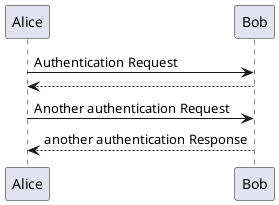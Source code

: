@startuml Sequence
Alice->Bob: Authentication Request
Bob --> Alice
Alice -> Bob: Another authentication Request
Alice <-- Bob: another authentication Response     
@enduml    